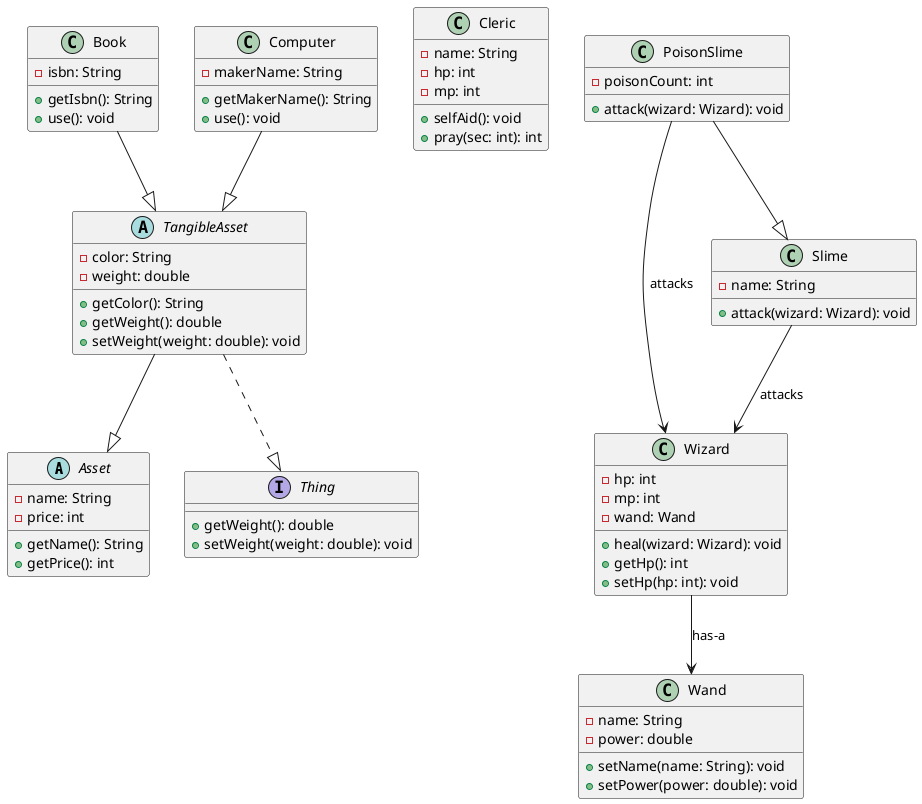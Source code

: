 @startuml
abstract class Asset {
    -name: String
    - price: int
    + getName(): String
    + getPrice(): int
}

interface Thing {
    + getWeight(): double
    + setWeight(weight: double): void
}

abstract class TangibleAsset {
    - color: String
    - weight: double
    + getColor(): String
    + getWeight(): double
    + setWeight(weight: double): void
}

class Book {
    - isbn: String
    + getIsbn(): String
    + use(): void
}

class Computer {
    - makerName: String
    + getMakerName(): String
    + use(): void
}

' 기본 클래스들
class Cleric {
    - name: String
    - hp: int
    - mp: int
    + selfAid(): void
    + pray(sec: int): int
}

class Wizard {
    - hp: int
    - mp: int
    - wand: Wand
    + heal(wizard: Wizard): void
    + getHp(): int
    + setHp(hp: int): void
}

class Wand {
    - name: String
    - power: double
    + setName(name: String): void
    + setPower(power: double): void
}

class Slime {
    - name: String
    + attack(wizard: Wizard): void
}

class PoisonSlime {
    - poisonCount: int
    + attack(wizard: Wizard): void
}

' 상속 관계
PoisonSlime --|> Slime

' 포함 관계 (has-a)
Wizard --> Wand : has-a
Slime --> Wizard : attacks
PoisonSlime --> Wizard : attacks

TangibleAsset --|> Asset
TangibleAsset ..|> Thing

Book --|> TangibleAsset
Computer --|> TangibleAsset

@enduml